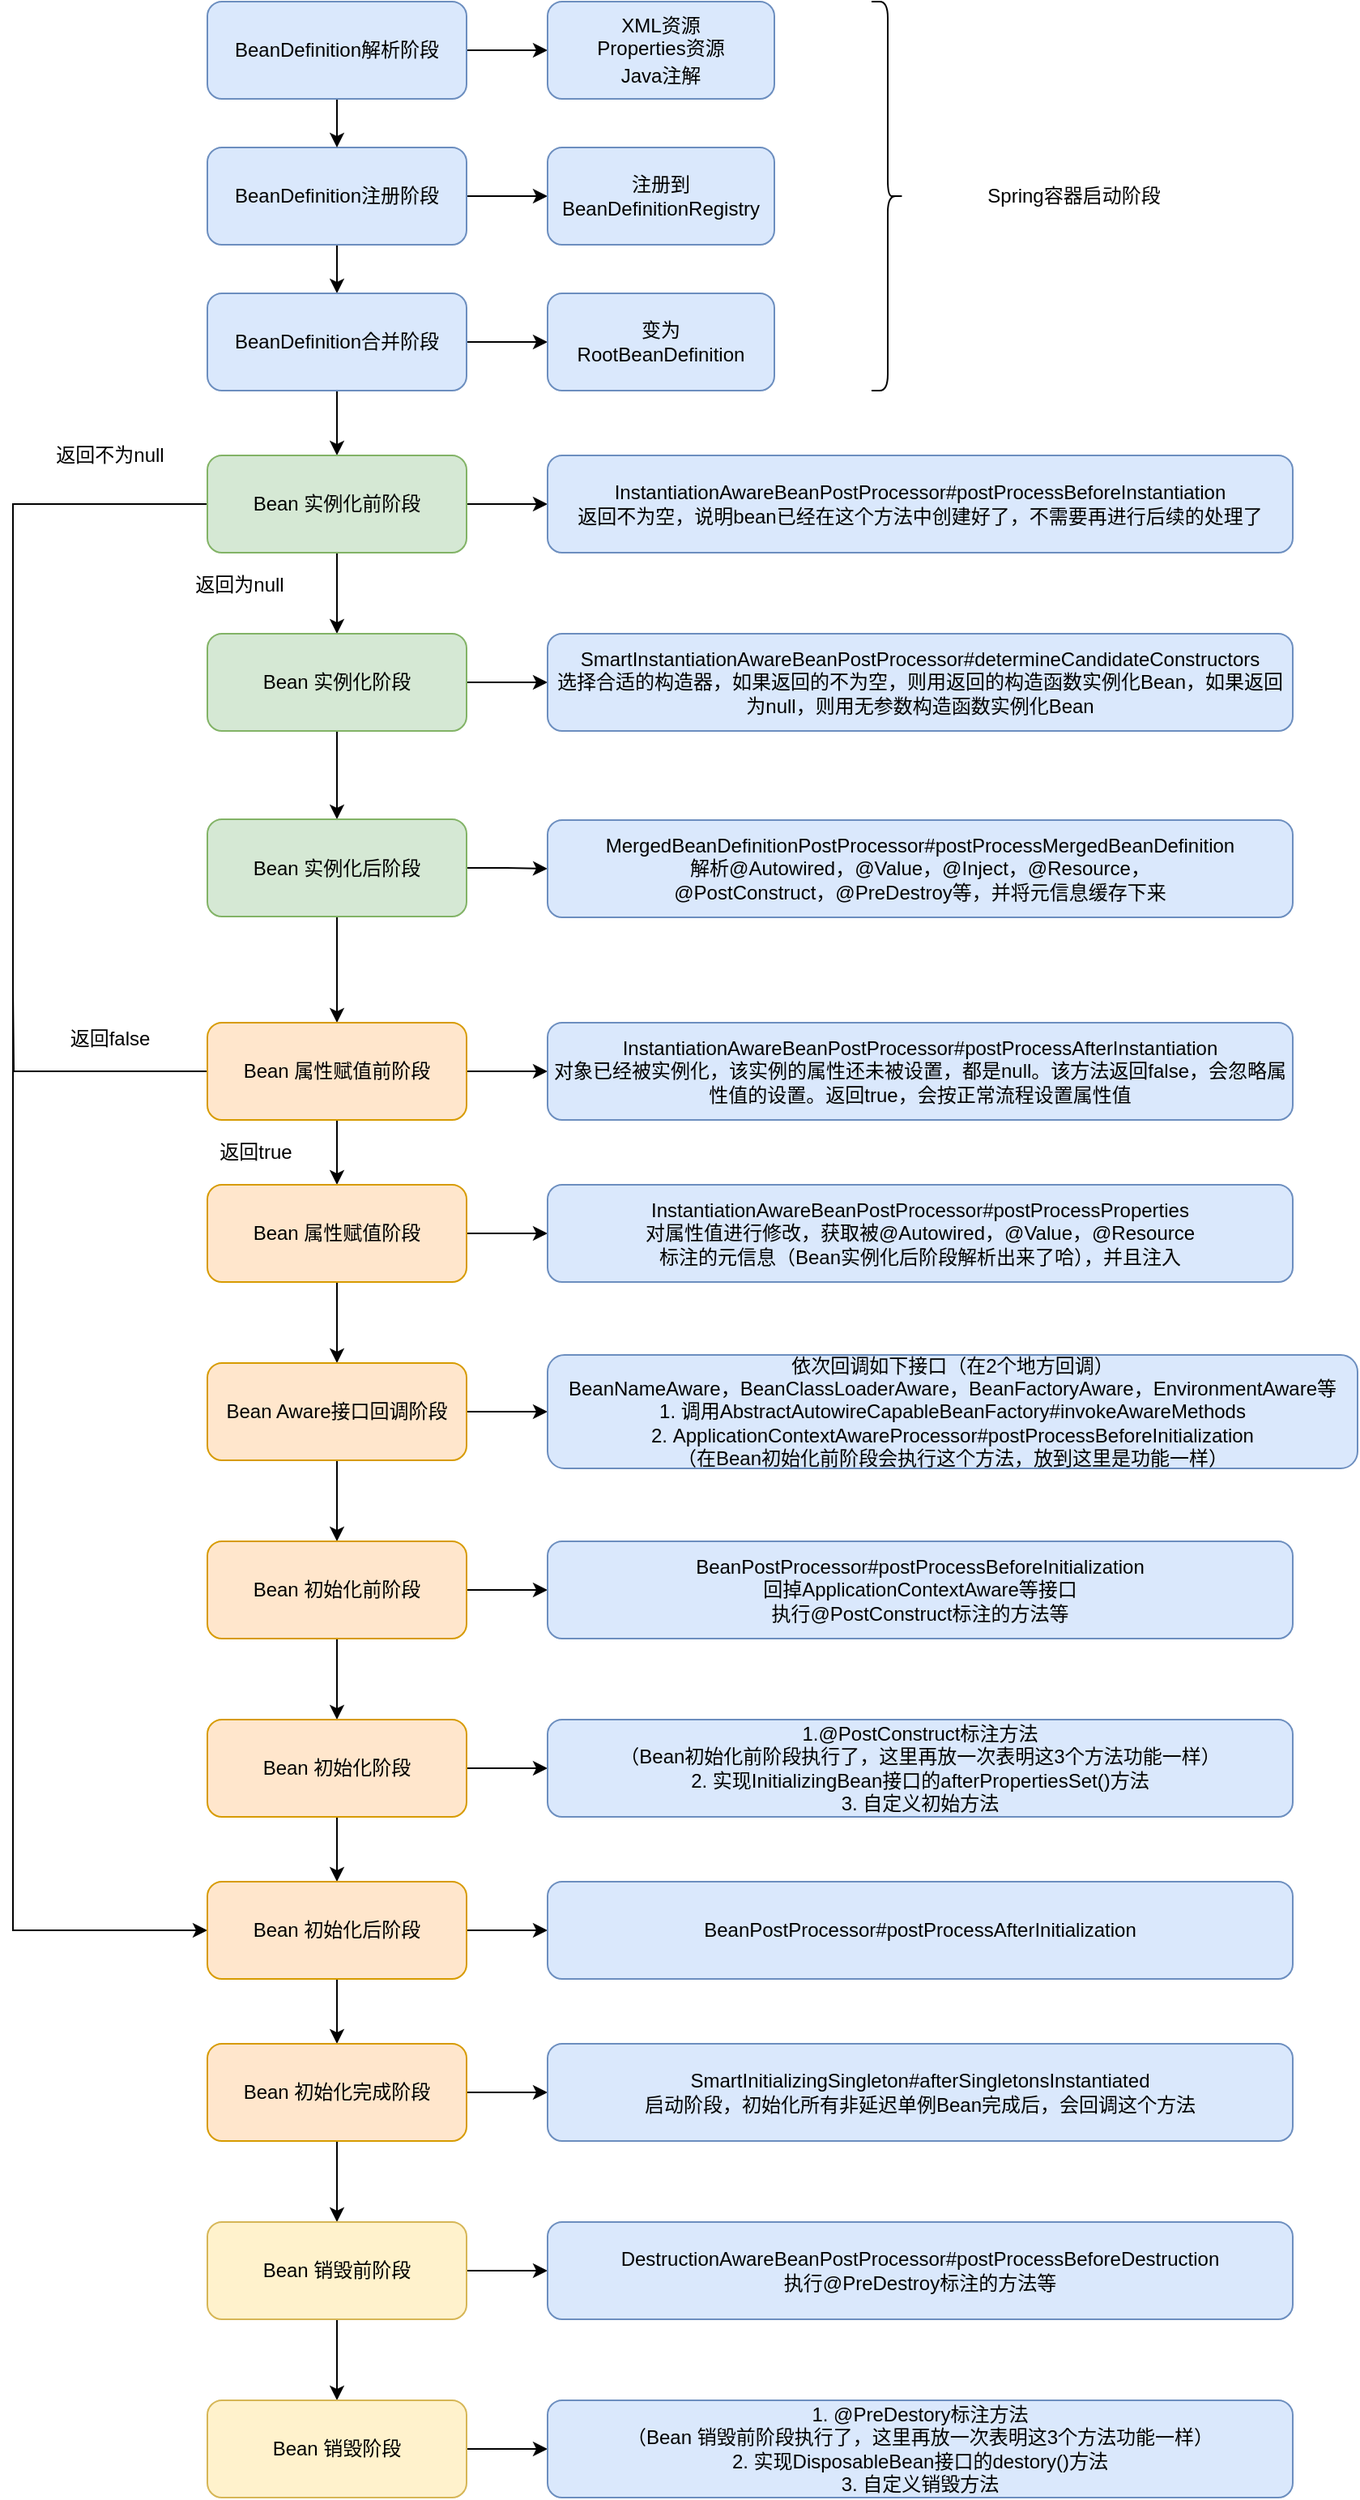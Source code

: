 <mxfile version="14.7.2" type="github">
  <diagram id="EA8M5BCqdz6qAtu27PJy" name="Page-1">
    <mxGraphModel dx="946" dy="536" grid="1" gridSize="10" guides="1" tooltips="1" connect="1" arrows="1" fold="1" page="1" pageScale="1" pageWidth="827" pageHeight="1169" math="0" shadow="0">
      <root>
        <mxCell id="0" />
        <mxCell id="1" parent="0" />
        <mxCell id="g1RtRSkKBzSGe0u6mkAF-17" style="edgeStyle=orthogonalEdgeStyle;rounded=0;orthogonalLoop=1;jettySize=auto;html=1;exitX=0.5;exitY=1;exitDx=0;exitDy=0;entryX=0.5;entryY=0;entryDx=0;entryDy=0;" parent="1" source="g1RtRSkKBzSGe0u6mkAF-1" target="g1RtRSkKBzSGe0u6mkAF-2" edge="1">
          <mxGeometry relative="1" as="geometry" />
        </mxCell>
        <mxCell id="Llov8eVF90AyNkguM5eZ-42" style="edgeStyle=orthogonalEdgeStyle;rounded=0;orthogonalLoop=1;jettySize=auto;html=1;exitX=1;exitY=0.5;exitDx=0;exitDy=0;entryX=0;entryY=0.5;entryDx=0;entryDy=0;endArrow=classic;endFill=1;" parent="1" source="g1RtRSkKBzSGe0u6mkAF-1" target="Llov8eVF90AyNkguM5eZ-5" edge="1">
          <mxGeometry relative="1" as="geometry" />
        </mxCell>
        <mxCell id="g1RtRSkKBzSGe0u6mkAF-1" value="BeanDefinition注册阶段" style="rounded=1;whiteSpace=wrap;html=1;fillColor=#dae8fc;strokeColor=#6c8ebf;" parent="1" vertex="1">
          <mxGeometry x="190" y="110" width="160" height="60" as="geometry" />
        </mxCell>
        <mxCell id="g1RtRSkKBzSGe0u6mkAF-18" style="edgeStyle=orthogonalEdgeStyle;rounded=0;orthogonalLoop=1;jettySize=auto;html=1;exitX=0.5;exitY=1;exitDx=0;exitDy=0;entryX=0.5;entryY=0;entryDx=0;entryDy=0;" parent="1" source="g1RtRSkKBzSGe0u6mkAF-2" target="g1RtRSkKBzSGe0u6mkAF-4" edge="1">
          <mxGeometry relative="1" as="geometry" />
        </mxCell>
        <mxCell id="Llov8eVF90AyNkguM5eZ-41" style="edgeStyle=orthogonalEdgeStyle;rounded=0;orthogonalLoop=1;jettySize=auto;html=1;exitX=1;exitY=0.5;exitDx=0;exitDy=0;entryX=0;entryY=0.5;entryDx=0;entryDy=0;endArrow=classic;endFill=1;" parent="1" source="g1RtRSkKBzSGe0u6mkAF-2" target="Llov8eVF90AyNkguM5eZ-6" edge="1">
          <mxGeometry relative="1" as="geometry" />
        </mxCell>
        <mxCell id="g1RtRSkKBzSGe0u6mkAF-2" value="BeanDefinition合并阶段" style="rounded=1;whiteSpace=wrap;html=1;fillColor=#dae8fc;strokeColor=#6c8ebf;" parent="1" vertex="1">
          <mxGeometry x="190" y="200" width="160" height="60" as="geometry" />
        </mxCell>
        <mxCell id="g1RtRSkKBzSGe0u6mkAF-19" style="edgeStyle=orthogonalEdgeStyle;rounded=0;orthogonalLoop=1;jettySize=auto;html=1;entryX=0.5;entryY=0;entryDx=0;entryDy=0;" parent="1" source="g1RtRSkKBzSGe0u6mkAF-4" target="g1RtRSkKBzSGe0u6mkAF-5" edge="1">
          <mxGeometry relative="1" as="geometry" />
        </mxCell>
        <mxCell id="Llov8eVF90AyNkguM5eZ-1" style="edgeStyle=orthogonalEdgeStyle;rounded=0;orthogonalLoop=1;jettySize=auto;html=1;exitX=0;exitY=0.5;exitDx=0;exitDy=0;entryX=0;entryY=0.5;entryDx=0;entryDy=0;" parent="1" source="g1RtRSkKBzSGe0u6mkAF-4" target="g1RtRSkKBzSGe0u6mkAF-13" edge="1">
          <mxGeometry relative="1" as="geometry">
            <Array as="points">
              <mxPoint x="70" y="330" />
              <mxPoint x="70" y="1210" />
            </Array>
          </mxGeometry>
        </mxCell>
        <mxCell id="Llov8eVF90AyNkguM5eZ-40" style="edgeStyle=orthogonalEdgeStyle;rounded=0;orthogonalLoop=1;jettySize=auto;html=1;exitX=1;exitY=0.5;exitDx=0;exitDy=0;entryX=0;entryY=0.5;entryDx=0;entryDy=0;endArrow=classic;endFill=1;" parent="1" source="g1RtRSkKBzSGe0u6mkAF-4" target="Llov8eVF90AyNkguM5eZ-10" edge="1">
          <mxGeometry relative="1" as="geometry" />
        </mxCell>
        <mxCell id="g1RtRSkKBzSGe0u6mkAF-4" value="Bean 实例化前阶段" style="rounded=1;whiteSpace=wrap;html=1;fillColor=#d5e8d4;strokeColor=#82b366;" parent="1" vertex="1">
          <mxGeometry x="190" y="300" width="160" height="60" as="geometry" />
        </mxCell>
        <mxCell id="g1RtRSkKBzSGe0u6mkAF-20" style="edgeStyle=orthogonalEdgeStyle;rounded=0;orthogonalLoop=1;jettySize=auto;html=1;entryX=0.5;entryY=0;entryDx=0;entryDy=0;" parent="1" source="g1RtRSkKBzSGe0u6mkAF-5" target="g1RtRSkKBzSGe0u6mkAF-6" edge="1">
          <mxGeometry relative="1" as="geometry" />
        </mxCell>
        <mxCell id="Llov8eVF90AyNkguM5eZ-39" style="edgeStyle=orthogonalEdgeStyle;rounded=0;orthogonalLoop=1;jettySize=auto;html=1;exitX=1;exitY=0.5;exitDx=0;exitDy=0;entryX=0;entryY=0.5;entryDx=0;entryDy=0;endArrow=classic;endFill=1;" parent="1" source="g1RtRSkKBzSGe0u6mkAF-5" target="Llov8eVF90AyNkguM5eZ-12" edge="1">
          <mxGeometry relative="1" as="geometry" />
        </mxCell>
        <mxCell id="g1RtRSkKBzSGe0u6mkAF-5" value="Bean 实例化阶段" style="rounded=1;whiteSpace=wrap;html=1;fillColor=#d5e8d4;strokeColor=#82b366;" parent="1" vertex="1">
          <mxGeometry x="190" y="410" width="160" height="60" as="geometry" />
        </mxCell>
        <mxCell id="g1RtRSkKBzSGe0u6mkAF-24" style="edgeStyle=orthogonalEdgeStyle;rounded=0;orthogonalLoop=1;jettySize=auto;html=1;" parent="1" source="g1RtRSkKBzSGe0u6mkAF-6" target="g1RtRSkKBzSGe0u6mkAF-7" edge="1">
          <mxGeometry relative="1" as="geometry" />
        </mxCell>
        <mxCell id="Llov8eVF90AyNkguM5eZ-38" style="edgeStyle=orthogonalEdgeStyle;rounded=0;orthogonalLoop=1;jettySize=auto;html=1;exitX=1;exitY=0.5;exitDx=0;exitDy=0;entryX=0;entryY=0.5;entryDx=0;entryDy=0;endArrow=classic;endFill=1;" parent="1" source="g1RtRSkKBzSGe0u6mkAF-6" target="Llov8eVF90AyNkguM5eZ-14" edge="1">
          <mxGeometry relative="1" as="geometry" />
        </mxCell>
        <mxCell id="g1RtRSkKBzSGe0u6mkAF-6" value="Bean 实例化后阶段" style="rounded=1;whiteSpace=wrap;html=1;fillColor=#d5e8d4;strokeColor=#82b366;" parent="1" vertex="1">
          <mxGeometry x="190" y="524.5" width="160" height="60" as="geometry" />
        </mxCell>
        <mxCell id="g1RtRSkKBzSGe0u6mkAF-27" style="edgeStyle=orthogonalEdgeStyle;rounded=0;orthogonalLoop=1;jettySize=auto;html=1;entryX=0.5;entryY=0;entryDx=0;entryDy=0;endArrow=classic;endFill=1;" parent="1" source="g1RtRSkKBzSGe0u6mkAF-7" target="g1RtRSkKBzSGe0u6mkAF-8" edge="1">
          <mxGeometry relative="1" as="geometry" />
        </mxCell>
        <mxCell id="Llov8eVF90AyNkguM5eZ-2" style="edgeStyle=orthogonalEdgeStyle;rounded=0;orthogonalLoop=1;jettySize=auto;html=1;exitX=0;exitY=0.5;exitDx=0;exitDy=0;endArrow=none;endFill=0;" parent="1" source="g1RtRSkKBzSGe0u6mkAF-7" edge="1">
          <mxGeometry relative="1" as="geometry">
            <mxPoint x="70" y="630" as="targetPoint" />
          </mxGeometry>
        </mxCell>
        <mxCell id="Llov8eVF90AyNkguM5eZ-37" style="edgeStyle=orthogonalEdgeStyle;rounded=0;orthogonalLoop=1;jettySize=auto;html=1;exitX=1;exitY=0.5;exitDx=0;exitDy=0;entryX=0;entryY=0.5;entryDx=0;entryDy=0;endArrow=classic;endFill=1;" parent="1" source="g1RtRSkKBzSGe0u6mkAF-7" target="Llov8eVF90AyNkguM5eZ-16" edge="1">
          <mxGeometry relative="1" as="geometry" />
        </mxCell>
        <mxCell id="g1RtRSkKBzSGe0u6mkAF-7" value="Bean 属性赋值前阶段" style="rounded=1;whiteSpace=wrap;html=1;fillColor=#ffe6cc;strokeColor=#d79b00;" parent="1" vertex="1">
          <mxGeometry x="190" y="650" width="160" height="60" as="geometry" />
        </mxCell>
        <mxCell id="g1RtRSkKBzSGe0u6mkAF-29" style="edgeStyle=orthogonalEdgeStyle;rounded=0;orthogonalLoop=1;jettySize=auto;html=1;exitX=0.5;exitY=1;exitDx=0;exitDy=0;entryX=0.5;entryY=0;entryDx=0;entryDy=0;endArrow=classic;endFill=1;" parent="1" source="g1RtRSkKBzSGe0u6mkAF-8" target="g1RtRSkKBzSGe0u6mkAF-9" edge="1">
          <mxGeometry relative="1" as="geometry" />
        </mxCell>
        <mxCell id="Llov8eVF90AyNkguM5eZ-36" style="edgeStyle=orthogonalEdgeStyle;rounded=0;orthogonalLoop=1;jettySize=auto;html=1;exitX=1;exitY=0.5;exitDx=0;exitDy=0;entryX=0;entryY=0.5;entryDx=0;entryDy=0;endArrow=classic;endFill=1;" parent="1" source="g1RtRSkKBzSGe0u6mkAF-8" target="Llov8eVF90AyNkguM5eZ-18" edge="1">
          <mxGeometry relative="1" as="geometry" />
        </mxCell>
        <mxCell id="g1RtRSkKBzSGe0u6mkAF-8" value="Bean 属性赋值阶段" style="rounded=1;whiteSpace=wrap;html=1;fillColor=#ffe6cc;strokeColor=#d79b00;" parent="1" vertex="1">
          <mxGeometry x="190" y="750" width="160" height="60" as="geometry" />
        </mxCell>
        <mxCell id="g1RtRSkKBzSGe0u6mkAF-30" style="edgeStyle=orthogonalEdgeStyle;rounded=0;orthogonalLoop=1;jettySize=auto;html=1;entryX=0.5;entryY=0;entryDx=0;entryDy=0;endArrow=classic;endFill=1;" parent="1" source="g1RtRSkKBzSGe0u6mkAF-9" target="g1RtRSkKBzSGe0u6mkAF-10" edge="1">
          <mxGeometry relative="1" as="geometry" />
        </mxCell>
        <mxCell id="Llov8eVF90AyNkguM5eZ-35" style="edgeStyle=orthogonalEdgeStyle;rounded=0;orthogonalLoop=1;jettySize=auto;html=1;exitX=1;exitY=0.5;exitDx=0;exitDy=0;entryX=0;entryY=0.5;entryDx=0;entryDy=0;endArrow=classic;endFill=1;" parent="1" source="g1RtRSkKBzSGe0u6mkAF-9" target="Llov8eVF90AyNkguM5eZ-26" edge="1">
          <mxGeometry relative="1" as="geometry" />
        </mxCell>
        <mxCell id="g1RtRSkKBzSGe0u6mkAF-9" value="Bean Aware接口回调阶段" style="rounded=1;whiteSpace=wrap;html=1;fillColor=#ffe6cc;strokeColor=#d79b00;" parent="1" vertex="1">
          <mxGeometry x="190" y="860" width="160" height="60" as="geometry" />
        </mxCell>
        <mxCell id="g1RtRSkKBzSGe0u6mkAF-31" style="edgeStyle=orthogonalEdgeStyle;rounded=0;orthogonalLoop=1;jettySize=auto;html=1;exitX=0.5;exitY=1;exitDx=0;exitDy=0;entryX=0.5;entryY=0;entryDx=0;entryDy=0;endArrow=classic;endFill=1;" parent="1" source="g1RtRSkKBzSGe0u6mkAF-10" target="g1RtRSkKBzSGe0u6mkAF-11" edge="1">
          <mxGeometry relative="1" as="geometry" />
        </mxCell>
        <mxCell id="Llov8eVF90AyNkguM5eZ-34" style="edgeStyle=orthogonalEdgeStyle;rounded=0;orthogonalLoop=1;jettySize=auto;html=1;exitX=1;exitY=0.5;exitDx=0;exitDy=0;entryX=0;entryY=0.5;entryDx=0;entryDy=0;endArrow=classic;endFill=1;" parent="1" source="g1RtRSkKBzSGe0u6mkAF-10" target="Llov8eVF90AyNkguM5eZ-19" edge="1">
          <mxGeometry relative="1" as="geometry" />
        </mxCell>
        <mxCell id="g1RtRSkKBzSGe0u6mkAF-10" value="Bean 初始化前阶段" style="rounded=1;whiteSpace=wrap;html=1;fillColor=#ffe6cc;strokeColor=#d79b00;" parent="1" vertex="1">
          <mxGeometry x="190" y="970" width="160" height="60" as="geometry" />
        </mxCell>
        <mxCell id="g1RtRSkKBzSGe0u6mkAF-32" style="edgeStyle=orthogonalEdgeStyle;rounded=0;orthogonalLoop=1;jettySize=auto;html=1;entryX=0.5;entryY=0;entryDx=0;entryDy=0;endArrow=classic;endFill=1;" parent="1" source="g1RtRSkKBzSGe0u6mkAF-11" target="g1RtRSkKBzSGe0u6mkAF-13" edge="1">
          <mxGeometry relative="1" as="geometry" />
        </mxCell>
        <mxCell id="Llov8eVF90AyNkguM5eZ-33" style="edgeStyle=orthogonalEdgeStyle;rounded=0;orthogonalLoop=1;jettySize=auto;html=1;exitX=1;exitY=0.5;exitDx=0;exitDy=0;entryX=0;entryY=0.5;entryDx=0;entryDy=0;endArrow=classic;endFill=1;" parent="1" source="g1RtRSkKBzSGe0u6mkAF-11" target="Llov8eVF90AyNkguM5eZ-21" edge="1">
          <mxGeometry relative="1" as="geometry" />
        </mxCell>
        <mxCell id="g1RtRSkKBzSGe0u6mkAF-11" value="Bean 初始化阶段" style="rounded=1;whiteSpace=wrap;html=1;fillColor=#ffe6cc;strokeColor=#d79b00;" parent="1" vertex="1">
          <mxGeometry x="190" y="1080" width="160" height="60" as="geometry" />
        </mxCell>
        <mxCell id="g1RtRSkKBzSGe0u6mkAF-33" style="edgeStyle=orthogonalEdgeStyle;rounded=0;orthogonalLoop=1;jettySize=auto;html=1;entryX=0.5;entryY=0;entryDx=0;entryDy=0;endArrow=classic;endFill=1;" parent="1" source="g1RtRSkKBzSGe0u6mkAF-13" target="g1RtRSkKBzSGe0u6mkAF-14" edge="1">
          <mxGeometry relative="1" as="geometry" />
        </mxCell>
        <mxCell id="b-vEHUDK3Og_8GCWMjly-1" style="edgeStyle=orthogonalEdgeStyle;rounded=0;orthogonalLoop=1;jettySize=auto;html=1;exitX=1;exitY=0.5;exitDx=0;exitDy=0;entryX=0;entryY=0.5;entryDx=0;entryDy=0;" edge="1" parent="1" source="g1RtRSkKBzSGe0u6mkAF-13" target="Llov8eVF90AyNkguM5eZ-25">
          <mxGeometry relative="1" as="geometry" />
        </mxCell>
        <mxCell id="g1RtRSkKBzSGe0u6mkAF-13" value="Bean 初始化后阶段" style="rounded=1;whiteSpace=wrap;html=1;fillColor=#ffe6cc;strokeColor=#d79b00;" parent="1" vertex="1">
          <mxGeometry x="190" y="1180" width="160" height="60" as="geometry" />
        </mxCell>
        <mxCell id="g1RtRSkKBzSGe0u6mkAF-34" style="edgeStyle=orthogonalEdgeStyle;rounded=0;orthogonalLoop=1;jettySize=auto;html=1;exitX=0.5;exitY=1;exitDx=0;exitDy=0;entryX=0.5;entryY=0;entryDx=0;entryDy=0;endArrow=classic;endFill=1;" parent="1" source="g1RtRSkKBzSGe0u6mkAF-14" target="g1RtRSkKBzSGe0u6mkAF-15" edge="1">
          <mxGeometry relative="1" as="geometry" />
        </mxCell>
        <mxCell id="b-vEHUDK3Og_8GCWMjly-3" style="edgeStyle=orthogonalEdgeStyle;rounded=0;orthogonalLoop=1;jettySize=auto;html=1;exitX=1;exitY=0.5;exitDx=0;exitDy=0;entryX=0;entryY=0.5;entryDx=0;entryDy=0;" edge="1" parent="1" source="g1RtRSkKBzSGe0u6mkAF-14" target="b-vEHUDK3Og_8GCWMjly-2">
          <mxGeometry relative="1" as="geometry" />
        </mxCell>
        <mxCell id="g1RtRSkKBzSGe0u6mkAF-14" value="Bean 初始化完成阶段" style="rounded=1;whiteSpace=wrap;html=1;fillColor=#ffe6cc;strokeColor=#d79b00;" parent="1" vertex="1">
          <mxGeometry x="190" y="1280" width="160" height="60" as="geometry" />
        </mxCell>
        <mxCell id="g1RtRSkKBzSGe0u6mkAF-35" value="" style="edgeStyle=orthogonalEdgeStyle;rounded=0;orthogonalLoop=1;jettySize=auto;html=1;endArrow=classic;endFill=1;" parent="1" source="g1RtRSkKBzSGe0u6mkAF-15" target="g1RtRSkKBzSGe0u6mkAF-16" edge="1">
          <mxGeometry relative="1" as="geometry" />
        </mxCell>
        <mxCell id="Llov8eVF90AyNkguM5eZ-31" style="edgeStyle=orthogonalEdgeStyle;rounded=0;orthogonalLoop=1;jettySize=auto;html=1;exitX=1;exitY=0.5;exitDx=0;exitDy=0;entryX=0;entryY=0.5;entryDx=0;entryDy=0;endArrow=classic;endFill=1;" parent="1" source="g1RtRSkKBzSGe0u6mkAF-15" target="Llov8eVF90AyNkguM5eZ-22" edge="1">
          <mxGeometry relative="1" as="geometry" />
        </mxCell>
        <mxCell id="g1RtRSkKBzSGe0u6mkAF-15" value="Bean 销毁前阶段" style="rounded=1;whiteSpace=wrap;html=1;fillColor=#fff2cc;strokeColor=#d6b656;" parent="1" vertex="1">
          <mxGeometry x="190" y="1390" width="160" height="60" as="geometry" />
        </mxCell>
        <mxCell id="Llov8eVF90AyNkguM5eZ-30" style="edgeStyle=orthogonalEdgeStyle;rounded=0;orthogonalLoop=1;jettySize=auto;html=1;exitX=1;exitY=0.5;exitDx=0;exitDy=0;entryX=0;entryY=0.5;entryDx=0;entryDy=0;endArrow=classic;endFill=1;" parent="1" source="g1RtRSkKBzSGe0u6mkAF-16" target="Llov8eVF90AyNkguM5eZ-23" edge="1">
          <mxGeometry relative="1" as="geometry" />
        </mxCell>
        <mxCell id="g1RtRSkKBzSGe0u6mkAF-16" value="Bean 销毁阶段" style="rounded=1;whiteSpace=wrap;html=1;fillColor=#fff2cc;strokeColor=#d6b656;" parent="1" vertex="1">
          <mxGeometry x="190" y="1500" width="160" height="60" as="geometry" />
        </mxCell>
        <mxCell id="g1RtRSkKBzSGe0u6mkAF-21" value="返回为null" style="text;html=1;strokeColor=none;fillColor=none;align=center;verticalAlign=middle;whiteSpace=wrap;rounded=0;" parent="1" vertex="1">
          <mxGeometry x="170" y="370" width="80" height="20" as="geometry" />
        </mxCell>
        <mxCell id="g1RtRSkKBzSGe0u6mkAF-23" value="返回不为null" style="text;html=1;strokeColor=none;fillColor=none;align=center;verticalAlign=middle;whiteSpace=wrap;rounded=0;" parent="1" vertex="1">
          <mxGeometry x="90" y="290" width="80" height="20" as="geometry" />
        </mxCell>
        <mxCell id="g1RtRSkKBzSGe0u6mkAF-26" value="返回false" style="text;html=1;strokeColor=none;fillColor=none;align=center;verticalAlign=middle;whiteSpace=wrap;rounded=0;" parent="1" vertex="1">
          <mxGeometry x="90" y="650" width="80" height="20" as="geometry" />
        </mxCell>
        <mxCell id="g1RtRSkKBzSGe0u6mkAF-28" value="返回true" style="text;html=1;strokeColor=none;fillColor=none;align=center;verticalAlign=middle;whiteSpace=wrap;rounded=0;" parent="1" vertex="1">
          <mxGeometry x="180" y="720" width="80" height="20" as="geometry" />
        </mxCell>
        <mxCell id="g1RtRSkKBzSGe0u6mkAF-37" style="edgeStyle=orthogonalEdgeStyle;rounded=0;orthogonalLoop=1;jettySize=auto;html=1;exitX=0.5;exitY=1;exitDx=0;exitDy=0;entryX=0.5;entryY=0;entryDx=0;entryDy=0;endArrow=classic;endFill=1;" parent="1" source="g1RtRSkKBzSGe0u6mkAF-36" target="g1RtRSkKBzSGe0u6mkAF-1" edge="1">
          <mxGeometry relative="1" as="geometry" />
        </mxCell>
        <mxCell id="Llov8eVF90AyNkguM5eZ-43" style="edgeStyle=orthogonalEdgeStyle;rounded=0;orthogonalLoop=1;jettySize=auto;html=1;exitX=1;exitY=0.5;exitDx=0;exitDy=0;entryX=0;entryY=0.5;entryDx=0;entryDy=0;endArrow=classic;endFill=1;" parent="1" source="g1RtRSkKBzSGe0u6mkAF-36" target="Llov8eVF90AyNkguM5eZ-3" edge="1">
          <mxGeometry relative="1" as="geometry" />
        </mxCell>
        <mxCell id="g1RtRSkKBzSGe0u6mkAF-36" value="BeanDefinition解析阶段" style="rounded=1;whiteSpace=wrap;html=1;fillColor=#dae8fc;strokeColor=#6c8ebf;" parent="1" vertex="1">
          <mxGeometry x="190" y="20" width="160" height="60" as="geometry" />
        </mxCell>
        <mxCell id="Llov8eVF90AyNkguM5eZ-3" value="XML资源&lt;br&gt;Properties资源&lt;br&gt;Java注解&lt;span style=&quot;color: rgb(79 , 79 , 79) ; font-family: , &amp;#34;sf ui text&amp;#34; , &amp;#34;arial&amp;#34; , &amp;#34;pingfang sc&amp;#34; , &amp;#34;hiragino sans gb&amp;#34; , &amp;#34;microsoft yahei&amp;#34; , &amp;#34;wenquanyi micro hei&amp;#34; , sans-serif ; font-size: 14px ; background-color: rgb(255 , 255 , 255)&quot;&gt;&lt;br&gt;&lt;/span&gt;" style="rounded=1;whiteSpace=wrap;html=1;fillColor=#dae8fc;strokeColor=#6c8ebf;" parent="1" vertex="1">
          <mxGeometry x="400" y="20" width="140" height="60" as="geometry" />
        </mxCell>
        <mxCell id="Llov8eVF90AyNkguM5eZ-5" value="注册到BeanDefinitionRegistry" style="rounded=1;whiteSpace=wrap;html=1;fillColor=#dae8fc;strokeColor=#6c8ebf;" parent="1" vertex="1">
          <mxGeometry x="400" y="110" width="140" height="60" as="geometry" />
        </mxCell>
        <mxCell id="Llov8eVF90AyNkguM5eZ-6" value="变为&lt;br&gt;&lt;span style=&quot;box-sizing: border-box ; outline: 0px ; overflow-wrap: break-word&quot;&gt;RootBeanDefinition&lt;/span&gt;" style="rounded=1;whiteSpace=wrap;html=1;fillColor=#dae8fc;strokeColor=#6c8ebf;" parent="1" vertex="1">
          <mxGeometry x="400" y="200" width="140" height="60" as="geometry" />
        </mxCell>
        <mxCell id="Llov8eVF90AyNkguM5eZ-7" value="" style="shape=curlyBracket;whiteSpace=wrap;html=1;rounded=1;rotation=-180;" parent="1" vertex="1">
          <mxGeometry x="600" y="20" width="20" height="240" as="geometry" />
        </mxCell>
        <mxCell id="Llov8eVF90AyNkguM5eZ-8" value="Spring容器启动阶段" style="text;html=1;strokeColor=none;fillColor=none;align=center;verticalAlign=middle;whiteSpace=wrap;rounded=0;" parent="1" vertex="1">
          <mxGeometry x="660" y="130" width="130" height="20" as="geometry" />
        </mxCell>
        <mxCell id="Llov8eVF90AyNkguM5eZ-10" value="&lt;span style=&quot;box-sizing: border-box ; outline: 0px ; overflow-wrap: break-word&quot;&gt;InstantiationAwareBeanPostProcessor#postProcessBeforeInstantiation&lt;br&gt;&lt;span&gt;返回不为空，说明bean已经在这个方法中创建好了，不需要再进行后续的处理了&lt;/span&gt;&lt;br&gt;&lt;/span&gt;" style="rounded=1;whiteSpace=wrap;html=1;fillColor=#dae8fc;strokeColor=#6c8ebf;" parent="1" vertex="1">
          <mxGeometry x="400" y="300" width="460" height="60" as="geometry" />
        </mxCell>
        <mxCell id="Llov8eVF90AyNkguM5eZ-12" value="&lt;span style=&quot;box-sizing: border-box ; outline: 0px ; overflow-wrap: break-word&quot;&gt;&lt;span style=&quot;box-sizing: border-box ; outline: 0px ; overflow-wrap: break-word&quot;&gt;SmartInstantiationAwareBeanPostProcessor#determineCandidateConstructors&lt;br&gt;&lt;/span&gt;&lt;span&gt;选择合适的构造器，如果返回的不为空，则用返回的构造函数实例化Bean，如果返回为null，则用无参数构造函数实例化Bean&lt;/span&gt;&lt;br&gt;&lt;/span&gt;" style="rounded=1;whiteSpace=wrap;html=1;fillColor=#dae8fc;strokeColor=#6c8ebf;" parent="1" vertex="1">
          <mxGeometry x="400" y="410" width="460" height="60" as="geometry" />
        </mxCell>
        <mxCell id="Llov8eVF90AyNkguM5eZ-14" value="&lt;span style=&quot;box-sizing: border-box ; outline: 0px ; overflow-wrap: break-word&quot;&gt;&lt;span style=&quot;box-sizing: border-box ; outline: 0px ; overflow-wrap: break-word&quot;&gt;MergedBeanDefinitionPostProcessor#postProcessMergedBeanDefinition&lt;br&gt;&lt;/span&gt;解析&lt;span&gt;@Autowired，@Value，@Inject，&lt;/span&gt;&lt;span&gt;@Resource，&lt;br&gt;@PostConstruct，@PreDestroy等，并将元信息缓存下来&lt;/span&gt;&lt;br&gt;&lt;/span&gt;" style="rounded=1;whiteSpace=wrap;html=1;fillColor=#dae8fc;strokeColor=#6c8ebf;" parent="1" vertex="1">
          <mxGeometry x="400" y="525" width="460" height="60" as="geometry" />
        </mxCell>
        <mxCell id="Llov8eVF90AyNkguM5eZ-16" value="&lt;span style=&quot;box-sizing: border-box ; outline: 0px ; overflow-wrap: break-word&quot;&gt;&lt;span style=&quot;box-sizing: border-box ; outline: 0px ; overflow-wrap: break-word&quot;&gt;InstantiationAwareBeanPostProcessor#postProcessAfterInstantiation&lt;br&gt;&lt;/span&gt;&lt;span&gt;对象已经被实例化，该实例的属性还未被设置，都是null。该方法返回false，会忽略属性值的设置。返回true，会按正常流程设置属性值&lt;/span&gt;&lt;br&gt;&lt;/span&gt;" style="rounded=1;whiteSpace=wrap;html=1;fillColor=#dae8fc;strokeColor=#6c8ebf;" parent="1" vertex="1">
          <mxGeometry x="400" y="650" width="460" height="60" as="geometry" />
        </mxCell>
        <mxCell id="Llov8eVF90AyNkguM5eZ-18" value="&lt;span style=&quot;box-sizing: border-box ; outline: 0px ; overflow-wrap: break-word&quot;&gt;&lt;span style=&quot;box-sizing: border-box ; outline: 0px ; overflow-wrap: break-word&quot;&gt;InstantiationAwareBeanPostProcessor#postProcessProperties&lt;br&gt;&lt;/span&gt;&lt;span&gt;对属性值进行修改，获取被&lt;/span&gt;&lt;span&gt;@Autowired，@Value，@Resource&lt;br&gt;&lt;/span&gt;标注的元信息（Bean实例化后阶段解析出来了哈），并且注入&lt;br&gt;&lt;/span&gt;" style="rounded=1;whiteSpace=wrap;html=1;fillColor=#dae8fc;strokeColor=#6c8ebf;" parent="1" vertex="1">
          <mxGeometry x="400" y="750" width="460" height="60" as="geometry" />
        </mxCell>
        <mxCell id="Llov8eVF90AyNkguM5eZ-19" value="&lt;span style=&quot;box-sizing: border-box ; outline: 0px ; overflow-wrap: break-word&quot;&gt;&lt;span style=&quot;box-sizing: border-box ; outline: 0px ; overflow-wrap: break-word&quot;&gt;BeanPostProcessor#postProcessBeforeInitialization&lt;br&gt;回掉ApplicationContextAware等接口&lt;br&gt;&lt;/span&gt;&lt;span&gt;执行@PostConstruct标注的方法等&lt;/span&gt;&lt;br&gt;&lt;/span&gt;" style="rounded=1;whiteSpace=wrap;html=1;fillColor=#dae8fc;strokeColor=#6c8ebf;" parent="1" vertex="1">
          <mxGeometry x="400" y="970" width="460" height="60" as="geometry" />
        </mxCell>
        <mxCell id="Llov8eVF90AyNkguM5eZ-21" value="&lt;span style=&quot;box-sizing: border-box ; outline: 0px ; overflow-wrap: break-word&quot;&gt;&lt;div&gt;1.@PostConstruct标注方法&lt;/div&gt;&lt;div&gt;（Bean初始化前阶段执行了，这里再放一次表明这3个方法功能一样）&lt;/div&gt;&lt;div&gt;2. 实现InitializingBean接口的afterPropertiesSet()方法&lt;/div&gt;&lt;div&gt;3. 自定义初始方法&lt;/div&gt;&lt;/span&gt;" style="rounded=1;whiteSpace=wrap;html=1;fillColor=#dae8fc;strokeColor=#6c8ebf;" parent="1" vertex="1">
          <mxGeometry x="400" y="1080" width="460" height="60" as="geometry" />
        </mxCell>
        <mxCell id="Llov8eVF90AyNkguM5eZ-22" value="&lt;span style=&quot;box-sizing: border-box ; outline: 0px ; overflow-wrap: break-word&quot;&gt;&lt;span style=&quot;box-sizing: border-box ; outline: 0px ; overflow-wrap: break-word&quot;&gt;DestructionAwareBeanPostProcessor#postProcessBeforeDestruction&lt;br&gt;&lt;/span&gt;&lt;span&gt;执行@&lt;/span&gt;PreDestroy&lt;span&gt;标注的方法等&lt;/span&gt;&lt;span&gt;&lt;br&gt;&lt;/span&gt;&lt;/span&gt;" style="rounded=1;whiteSpace=wrap;html=1;fillColor=#dae8fc;strokeColor=#6c8ebf;" parent="1" vertex="1">
          <mxGeometry x="400" y="1390" width="460" height="60" as="geometry" />
        </mxCell>
        <mxCell id="Llov8eVF90AyNkguM5eZ-23" value="&lt;span style=&quot;box-sizing: border-box ; outline: 0px ; overflow-wrap: break-word&quot;&gt;&lt;div&gt;1. @PreDestory标注方法&lt;/div&gt;（Bean 销毁前阶段执行了，这里再放一次表明这3个方法功能一样&lt;span&gt;）&lt;/span&gt;&lt;br&gt;&lt;div&gt;2. 实现DisposableBean接口的destory()方法&lt;/div&gt;&lt;div&gt;3. 自定义销毁方法&lt;/div&gt;&lt;/span&gt;" style="rounded=1;whiteSpace=wrap;html=1;fillColor=#dae8fc;strokeColor=#6c8ebf;" parent="1" vertex="1">
          <mxGeometry x="400" y="1500" width="460" height="60" as="geometry" />
        </mxCell>
        <mxCell id="Llov8eVF90AyNkguM5eZ-25" value="&lt;span style=&quot;box-sizing: border-box ; outline: 0px ; overflow-wrap: break-word&quot;&gt;&lt;span style=&quot;box-sizing: border-box ; outline: 0px ; overflow-wrap: break-word&quot;&gt;BeanPostProcessor#postProcessAfterInitialization&lt;/span&gt;&lt;br&gt;&lt;/span&gt;" style="rounded=1;whiteSpace=wrap;html=1;fillColor=#dae8fc;strokeColor=#6c8ebf;" parent="1" vertex="1">
          <mxGeometry x="400" y="1180" width="460" height="60" as="geometry" />
        </mxCell>
        <mxCell id="Llov8eVF90AyNkguM5eZ-26" value="&lt;span style=&quot;box-sizing: border-box ; outline: 0px ; overflow-wrap: break-word&quot;&gt;&lt;div&gt;&lt;span&gt;依次回调如下接口（在2个地方回调）&lt;/span&gt;&lt;br&gt;&lt;/div&gt;&lt;div&gt;BeanNameAware，BeanClassLoaderAware，BeanFactoryAware，EnvironmentAware等&lt;/div&gt;&lt;/span&gt;&lt;span&gt;1. 调用AbstractAutowireCapableBeanFactory#invokeAwareMethods&lt;br&gt;2.&amp;nbsp;&lt;/span&gt;ApplicationContextAwareProcessor#postProcessBeforeInitialization&lt;br&gt;&lt;span&gt;（在Bean初始化前阶段会执行这个方法，放到这里是功能一样）&lt;br&gt;&lt;/span&gt;" style="rounded=1;whiteSpace=wrap;html=1;fillColor=#dae8fc;strokeColor=#6c8ebf;" parent="1" vertex="1">
          <mxGeometry x="400" y="855" width="500" height="70" as="geometry" />
        </mxCell>
        <mxCell id="b-vEHUDK3Og_8GCWMjly-2" value="&lt;span style=&quot;box-sizing: border-box ; outline: 0px ; overflow-wrap: break-word&quot;&gt;&lt;span style=&quot;box-sizing: border-box ; outline: 0px ; overflow-wrap: break-word&quot;&gt;SmartInitializingSingleton#afterSingletonsInstantiated&lt;br&gt;&lt;/span&gt;启动阶段，初始化所有非延迟单例Bean完成后，会回调这个方法&lt;br&gt;&lt;/span&gt;" style="rounded=1;whiteSpace=wrap;html=1;fillColor=#dae8fc;strokeColor=#6c8ebf;" vertex="1" parent="1">
          <mxGeometry x="400" y="1280" width="460" height="60" as="geometry" />
        </mxCell>
      </root>
    </mxGraphModel>
  </diagram>
</mxfile>

